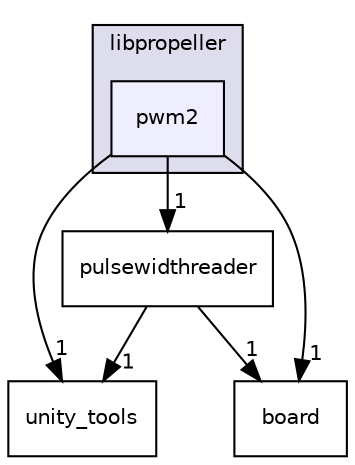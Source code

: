 digraph "pwm2" {
  compound=true
  node [ fontsize="10", fontname="Helvetica"];
  edge [ labelfontsize="10", labelfontname="Helvetica"];
  subgraph clusterdir_34d10b20358c807fff993149200b6a31 {
    graph [ bgcolor="#ddddee", pencolor="black", label="libpropeller" fontname="Helvetica", fontsize="10", URL="dir_34d10b20358c807fff993149200b6a31.html"]
  dir_4a53e5d76ec333322b7b30a18e9c3c9e [shape=box, label="pwm2", style="filled", fillcolor="#eeeeff", pencolor="black", URL="dir_4a53e5d76ec333322b7b30a18e9c3c9e.html"];
  }
  dir_a5caeb44bd6f9bde5ce74f527efd0904 [shape=box label="unity_tools" URL="dir_a5caeb44bd6f9bde5ce74f527efd0904.html"];
  dir_7ee54772fb5f1e5b4bd27a502e582e29 [shape=box label="pulsewidthreader" URL="dir_7ee54772fb5f1e5b4bd27a502e582e29.html"];
  dir_e2653d2bf9c639f81ce6eda70b78b033 [shape=box label="board" URL="dir_e2653d2bf9c639f81ce6eda70b78b033.html"];
  dir_4a53e5d76ec333322b7b30a18e9c3c9e->dir_a5caeb44bd6f9bde5ce74f527efd0904 [headlabel="1", labeldistance=1.5 headhref="dir_000018_000025.html"];
  dir_4a53e5d76ec333322b7b30a18e9c3c9e->dir_7ee54772fb5f1e5b4bd27a502e582e29 [headlabel="1", labeldistance=1.5 headhref="dir_000018_000017.html"];
  dir_4a53e5d76ec333322b7b30a18e9c3c9e->dir_e2653d2bf9c639f81ce6eda70b78b033 [headlabel="1", labeldistance=1.5 headhref="dir_000018_000002.html"];
  dir_7ee54772fb5f1e5b4bd27a502e582e29->dir_a5caeb44bd6f9bde5ce74f527efd0904 [headlabel="1", labeldistance=1.5 headhref="dir_000017_000025.html"];
  dir_7ee54772fb5f1e5b4bd27a502e582e29->dir_e2653d2bf9c639f81ce6eda70b78b033 [headlabel="1", labeldistance=1.5 headhref="dir_000017_000002.html"];
}
